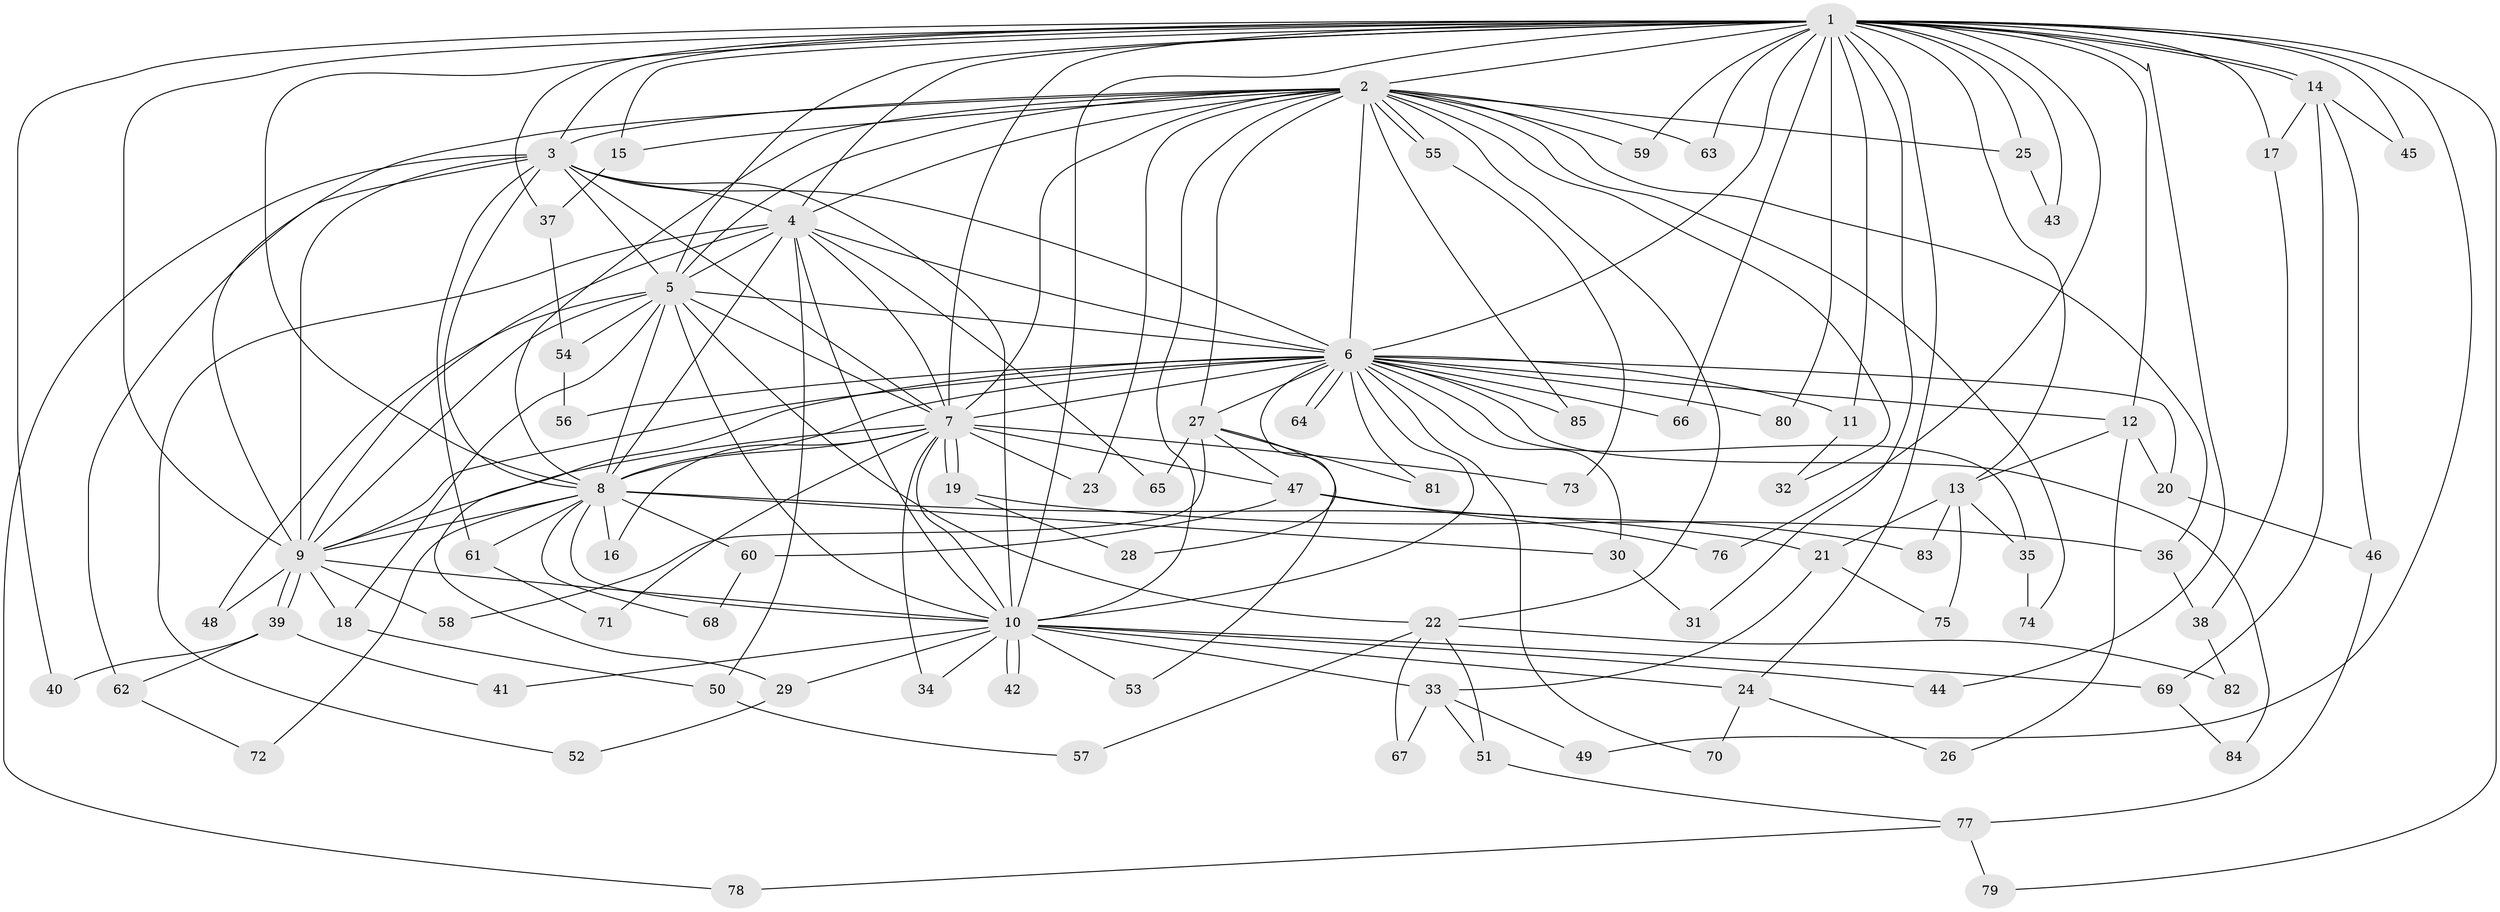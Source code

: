 // coarse degree distribution, {10: 0.029411764705882353, 4: 0.11764705882352941, 13: 0.029411764705882353, 3: 0.17647058823529413, 14: 0.029411764705882353, 1: 0.058823529411764705, 5: 0.17647058823529413, 2: 0.17647058823529413, 19: 0.058823529411764705, 6: 0.058823529411764705, 11: 0.029411764705882353, 9: 0.029411764705882353, 15: 0.029411764705882353}
// Generated by graph-tools (version 1.1) at 2025/36/03/04/25 23:36:15]
// undirected, 85 vertices, 195 edges
graph export_dot {
  node [color=gray90,style=filled];
  1;
  2;
  3;
  4;
  5;
  6;
  7;
  8;
  9;
  10;
  11;
  12;
  13;
  14;
  15;
  16;
  17;
  18;
  19;
  20;
  21;
  22;
  23;
  24;
  25;
  26;
  27;
  28;
  29;
  30;
  31;
  32;
  33;
  34;
  35;
  36;
  37;
  38;
  39;
  40;
  41;
  42;
  43;
  44;
  45;
  46;
  47;
  48;
  49;
  50;
  51;
  52;
  53;
  54;
  55;
  56;
  57;
  58;
  59;
  60;
  61;
  62;
  63;
  64;
  65;
  66;
  67;
  68;
  69;
  70;
  71;
  72;
  73;
  74;
  75;
  76;
  77;
  78;
  79;
  80;
  81;
  82;
  83;
  84;
  85;
  1 -- 2;
  1 -- 3;
  1 -- 4;
  1 -- 5;
  1 -- 6;
  1 -- 7;
  1 -- 8;
  1 -- 9;
  1 -- 10;
  1 -- 11;
  1 -- 12;
  1 -- 13;
  1 -- 14;
  1 -- 14;
  1 -- 15;
  1 -- 17;
  1 -- 24;
  1 -- 25;
  1 -- 31;
  1 -- 37;
  1 -- 40;
  1 -- 43;
  1 -- 44;
  1 -- 45;
  1 -- 49;
  1 -- 59;
  1 -- 63;
  1 -- 66;
  1 -- 76;
  1 -- 79;
  1 -- 80;
  2 -- 3;
  2 -- 4;
  2 -- 5;
  2 -- 6;
  2 -- 7;
  2 -- 8;
  2 -- 9;
  2 -- 10;
  2 -- 15;
  2 -- 22;
  2 -- 23;
  2 -- 25;
  2 -- 27;
  2 -- 32;
  2 -- 36;
  2 -- 55;
  2 -- 55;
  2 -- 59;
  2 -- 63;
  2 -- 74;
  2 -- 85;
  3 -- 4;
  3 -- 5;
  3 -- 6;
  3 -- 7;
  3 -- 8;
  3 -- 9;
  3 -- 10;
  3 -- 61;
  3 -- 62;
  3 -- 78;
  4 -- 5;
  4 -- 6;
  4 -- 7;
  4 -- 8;
  4 -- 9;
  4 -- 10;
  4 -- 50;
  4 -- 52;
  4 -- 65;
  5 -- 6;
  5 -- 7;
  5 -- 8;
  5 -- 9;
  5 -- 10;
  5 -- 18;
  5 -- 22;
  5 -- 48;
  5 -- 54;
  6 -- 7;
  6 -- 8;
  6 -- 9;
  6 -- 10;
  6 -- 11;
  6 -- 12;
  6 -- 20;
  6 -- 27;
  6 -- 28;
  6 -- 29;
  6 -- 30;
  6 -- 35;
  6 -- 56;
  6 -- 64;
  6 -- 64;
  6 -- 66;
  6 -- 70;
  6 -- 80;
  6 -- 81;
  6 -- 84;
  6 -- 85;
  7 -- 8;
  7 -- 9;
  7 -- 10;
  7 -- 16;
  7 -- 19;
  7 -- 19;
  7 -- 23;
  7 -- 34;
  7 -- 47;
  7 -- 71;
  7 -- 73;
  8 -- 9;
  8 -- 10;
  8 -- 16;
  8 -- 21;
  8 -- 30;
  8 -- 60;
  8 -- 61;
  8 -- 68;
  8 -- 72;
  9 -- 10;
  9 -- 18;
  9 -- 39;
  9 -- 39;
  9 -- 48;
  9 -- 58;
  10 -- 24;
  10 -- 29;
  10 -- 33;
  10 -- 34;
  10 -- 41;
  10 -- 42;
  10 -- 42;
  10 -- 44;
  10 -- 53;
  10 -- 69;
  11 -- 32;
  12 -- 13;
  12 -- 20;
  12 -- 26;
  13 -- 21;
  13 -- 35;
  13 -- 75;
  13 -- 83;
  14 -- 17;
  14 -- 45;
  14 -- 46;
  14 -- 69;
  15 -- 37;
  17 -- 38;
  18 -- 50;
  19 -- 28;
  19 -- 36;
  20 -- 46;
  21 -- 33;
  21 -- 75;
  22 -- 51;
  22 -- 57;
  22 -- 67;
  22 -- 82;
  24 -- 26;
  24 -- 70;
  25 -- 43;
  27 -- 47;
  27 -- 53;
  27 -- 58;
  27 -- 65;
  27 -- 81;
  29 -- 52;
  30 -- 31;
  33 -- 49;
  33 -- 51;
  33 -- 67;
  35 -- 74;
  36 -- 38;
  37 -- 54;
  38 -- 82;
  39 -- 40;
  39 -- 41;
  39 -- 62;
  46 -- 77;
  47 -- 60;
  47 -- 76;
  47 -- 83;
  50 -- 57;
  51 -- 77;
  54 -- 56;
  55 -- 73;
  60 -- 68;
  61 -- 71;
  62 -- 72;
  69 -- 84;
  77 -- 78;
  77 -- 79;
}
